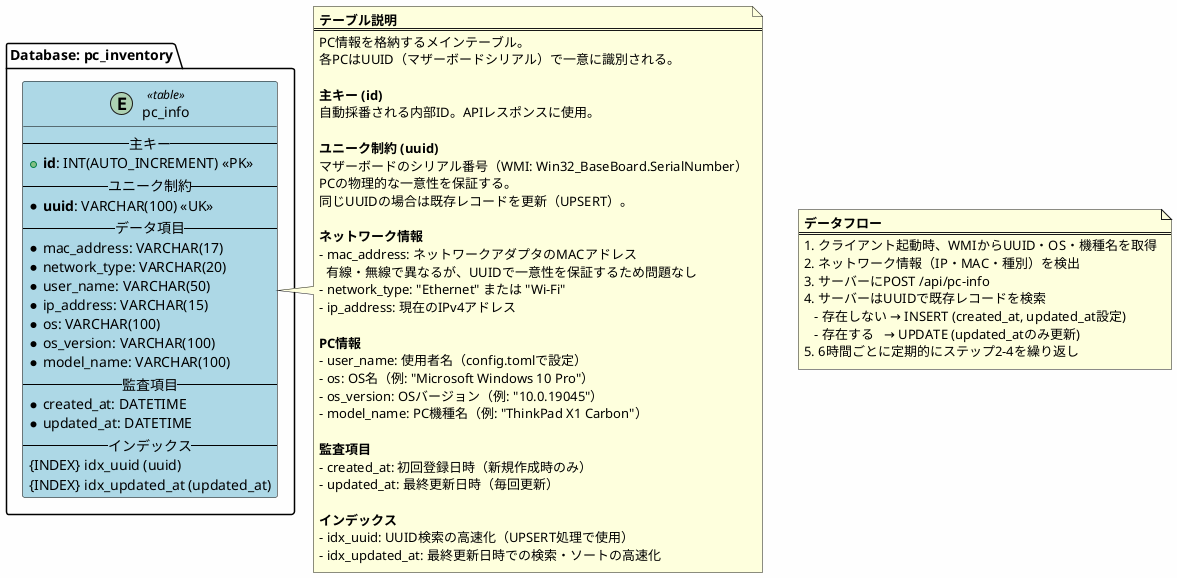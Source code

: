 @startuml ER図 - PC情報収集システム

' スタイル設定
skinparam linetype ortho
skinparam backgroundColor #FEFEFE
skinparam class {
    BackgroundColor<<table>> LightBlue
    BorderColor<<table>> Black
    ArrowColor Black
}

' データベース定義
package "Database: pc_inventory" {

    ' pc_infoテーブル
    entity "pc_info" <<table>> {
        --主キー--
        + **id**: INT(AUTO_INCREMENT) <<PK>>
        --ユニーク制約--
        * **uuid**: VARCHAR(100) <<UK>>
        --データ項目--
        * mac_address: VARCHAR(17)
        * network_type: VARCHAR(20)
        * user_name: VARCHAR(50)
        * ip_address: VARCHAR(15)
        * os: VARCHAR(100)
        * os_version: VARCHAR(100)
        * model_name: VARCHAR(100)
        --監査項目--
        * created_at: DATETIME
        * updated_at: DATETIME
        --インデックス--
        {INDEX} idx_uuid (uuid)
        {INDEX} idx_updated_at (updated_at)
    }
}

' 説明ノート
note right of "pc_info"
  **テーブル説明**
  ====
  PC情報を格納するメインテーブル。
  各PCはUUID（マザーボードシリアル）で一意に識別される。

  **主キー (id)**
  自動採番される内部ID。APIレスポンスに使用。

  **ユニーク制約 (uuid)**
  マザーボードのシリアル番号（WMI: Win32_BaseBoard.SerialNumber）
  PCの物理的な一意性を保証する。
  同じUUIDの場合は既存レコードを更新（UPSERT）。

  **ネットワーク情報**
  - mac_address: ネットワークアダプタのMACアドレス
    有線・無線で異なるが、UUIDで一意性を保証するため問題なし
  - network_type: "Ethernet" または "Wi-Fi"
  - ip_address: 現在のIPv4アドレス

  **PC情報**
  - user_name: 使用者名（config.tomlで設定）
  - os: OS名（例: "Microsoft Windows 10 Pro"）
  - os_version: OSバージョン（例: "10.0.19045"）
  - model_name: PC機種名（例: "ThinkPad X1 Carbon"）

  **監査項目**
  - created_at: 初回登録日時（新規作成時のみ）
  - updated_at: 最終更新日時（毎回更新）

  **インデックス**
  - idx_uuid: UUID検索の高速化（UPSERT処理で使用）
  - idx_updated_at: 最終更新日時での検索・ソートの高速化
end note

' データフロー説明
note as DataFlow
  **データフロー**
  ====
  1. クライアント起動時、WMIからUUID・OS・機種名を取得
  2. ネットワーク情報（IP・MAC・種別）を検出
  3. サーバーにPOST /api/pc-info
  4. サーバーはUUIDで既存レコードを検索
     - 存在しない → INSERT (created_at, updated_at設定)
     - 存在する   → UPDATE (updated_atのみ更新)
  5. 6時間ごとに定期的にステップ2-4を繰り返し
end note

@enduml
